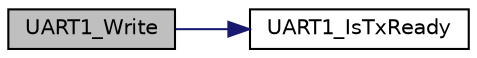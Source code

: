 digraph "UART1_Write"
{
 // LATEX_PDF_SIZE
  edge [fontname="Helvetica",fontsize="10",labelfontname="Helvetica",labelfontsize="10"];
  node [fontname="Helvetica",fontsize="10",shape=record];
  rankdir="LR";
  Node1 [label="UART1_Write",height=0.2,width=0.4,color="black", fillcolor="grey75", style="filled", fontcolor="black",tooltip=" "];
  Node1 -> Node2 [color="midnightblue",fontsize="10",style="solid",fontname="Helvetica"];
  Node2 [label="UART1_IsTxReady",height=0.2,width=0.4,color="black", fillcolor="white", style="filled",URL="$uart1_8c.html#ae2fc49fa99787bc951e12bd840b1248c",tooltip=" "];
}

